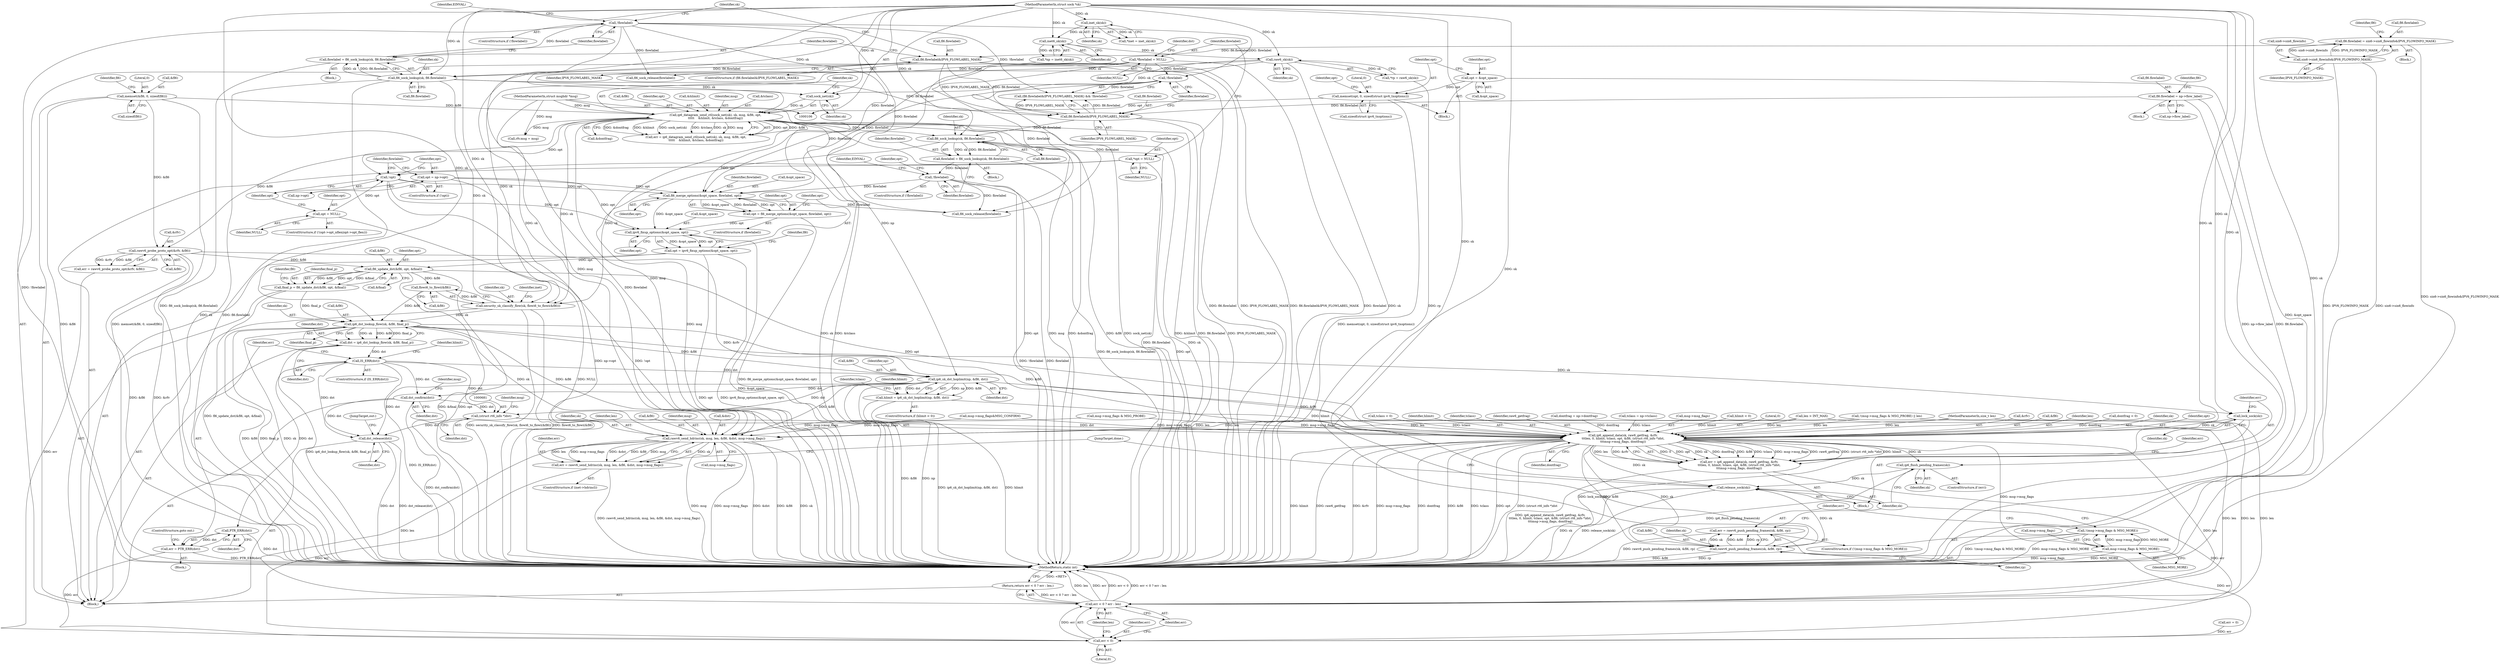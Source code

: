 digraph "0_linux_45f6fad84cc305103b28d73482b344d7f5b76f39_13@API" {
"1000541" [label="(Call,fl6_update_dst(&fl6, opt, &final))"];
"1000491" [label="(Call,rawv6_probe_proto_opt(&rfv, &fl6))"];
"1000393" [label="(Call,ip6_datagram_send_ctl(sock_net(sk), sk, msg, &fl6, opt,\n\t\t\t\t\t    &hlimit, &tclass, &dontfrag))"];
"1000394" [label="(Call,sock_net(sk))"];
"1000279" [label="(Call,fl6_sock_lookup(sk, fl6.flowlabel))"];
"1000128" [label="(Call,raw6_sk(sk))"];
"1000123" [label="(Call,inet6_sk(sk))"];
"1000118" [label="(Call,inet_sk(sk))"];
"1000107" [label="(MethodParameterIn,struct sock *sk)"];
"1000271" [label="(Call,fl6.flowlabel&IPV6_FLOWLABEL_MASK)"];
"1000261" [label="(Call,fl6.flowlabel = sin6->sin6_flowinfo&IPV6_FLOWINFO_MASK)"];
"1000265" [label="(Call,sin6->sin6_flowinfo&IPV6_FLOWINFO_MASK)"];
"1000108" [label="(MethodParameterIn,struct msghdr *msg)"];
"1000183" [label="(Call,memset(&fl6, 0, sizeof(fl6)))"];
"1000380" [label="(Call,memset(opt, 0, sizeof(struct ipv6_txoptions)))"];
"1000376" [label="(Call,opt = &opt_space)"];
"1000468" [label="(Call,opt = ipv6_fixup_options(&opt_space, opt))"];
"1000470" [label="(Call,ipv6_fixup_options(&opt_space, opt))"];
"1000463" [label="(Call,fl6_merge_options(&opt_space, flowlabel, opt))"];
"1000285" [label="(Call,!flowlabel)"];
"1000277" [label="(Call,flowlabel = fl6_sock_lookup(sk, fl6.flowlabel))"];
"1000423" [label="(Call,!flowlabel)"];
"1000135" [label="(Call,*flowlabel = NULL)"];
"1000434" [label="(Call,!flowlabel)"];
"1000426" [label="(Call,flowlabel = fl6_sock_lookup(sk, fl6.flowlabel))"];
"1000428" [label="(Call,fl6_sock_lookup(sk, fl6.flowlabel))"];
"1000418" [label="(Call,fl6.flowlabel&IPV6_FLOWLABEL_MASK)"];
"1000351" [label="(Call,fl6.flowlabel = np->flow_label)"];
"1000454" [label="(Call,opt = np->opt)"];
"1000452" [label="(Call,!opt)"];
"1000131" [label="(Call,*opt = NULL)"];
"1000448" [label="(Call,opt = NULL)"];
"1000461" [label="(Call,opt = fl6_merge_options(&opt_space, flowlabel, opt))"];
"1000539" [label="(Call,final_p = fl6_update_dst(&fl6, opt, &final))"];
"1000594" [label="(Call,ip6_dst_lookup_flow(sk, &fl6, final_p))"];
"1000592" [label="(Call,dst = ip6_dst_lookup_flow(sk, &fl6, final_p))"];
"1000600" [label="(Call,IS_ERR(dst))"];
"1000605" [label="(Call,PTR_ERR(dst))"];
"1000603" [label="(Call,err = PTR_ERR(dst))"];
"1000716" [label="(Call,err < 0)"];
"1000715" [label="(Call,err < 0 ? err : len)"];
"1000714" [label="(Return,return err < 0 ? err : len;)"];
"1000614" [label="(Call,ip6_sk_dst_hoplimit(np, &fl6, dst))"];
"1000612" [label="(Call,hlimit = ip6_sk_dst_hoplimit(np, &fl6, dst))"];
"1000668" [label="(Call,ip6_append_data(sk, raw6_getfrag, &rfv,\n\t\t\tlen, 0, hlimit, tclass, opt, &fl6, (struct rt6_info *)dst,\n\t\t\tmsg->msg_flags, dontfrag))"];
"1000666" [label="(Call,err = ip6_append_data(sk, raw6_getfrag, &rfv,\n\t\t\tlen, 0, hlimit, tclass, opt, &fl6, (struct rt6_info *)dst,\n\t\t\tmsg->msg_flags, dontfrag))"];
"1000689" [label="(Call,ip6_flush_pending_frames(sk))"];
"1000706" [label="(Call,release_sock(sk))"];
"1000694" [label="(Call,msg->msg_flags & MSG_MORE)"];
"1000693" [label="(Call,!(msg->msg_flags & MSG_MORE))"];
"1000701" [label="(Call,rawv6_push_pending_frames(sk, &fl6, rp))"];
"1000699" [label="(Call,err = rawv6_push_pending_frames(sk, &fl6, rp))"];
"1000651" [label="(Call,rawv6_send_hdrinc(sk, msg, len, &fl6, &dst, msg->msg_flags))"];
"1000649" [label="(Call,err = rawv6_send_hdrinc(sk, msg, len, &fl6, &dst, msg->msg_flags))"];
"1000680" [label="(Call,(struct rt6_info *)dst)"];
"1000709" [label="(Call,dst_release(dst))"];
"1000722" [label="(Call,dst_confirm(dst))"];
"1000664" [label="(Call,lock_sock(sk))"];
"1000580" [label="(Call,flowi6_to_flowi(&fl6))"];
"1000578" [label="(Call,security_sk_classify_flow(sk, flowi6_to_flowi(&fl6)))"];
"1000123" [label="(Call,inet6_sk(sk))"];
"1000615" [label="(Identifier,np)"];
"1000694" [label="(Call,msg->msg_flags & MSG_MORE)"];
"1000183" [label="(Call,memset(&fl6, 0, sizeof(fl6)))"];
"1000430" [label="(Call,fl6.flowlabel)"];
"1000433" [label="(ControlStructure,if (!flowlabel))"];
"1000168" [label="(Call,len > INT_MAX)"];
"1000689" [label="(Call,ip6_flush_pending_frames(sk))"];
"1000137" [label="(Identifier,NULL)"];
"1000692" [label="(ControlStructure,if (!(msg->msg_flags & MSG_MORE)))"];
"1000467" [label="(Identifier,opt)"];
"1000717" [label="(Identifier,err)"];
"1000599" [label="(ControlStructure,if (IS_ERR(dst)))"];
"1000653" [label="(Identifier,msg)"];
"1000580" [label="(Call,flowi6_to_flowi(&fl6))"];
"1000716" [label="(Call,err < 0)"];
"1000383" [label="(Call,sizeof(struct ipv6_txoptions))"];
"1000191" [label="(Identifier,fl6)"];
"1000669" [label="(Identifier,sk)"];
"1000667" [label="(Identifier,err)"];
"1000682" [label="(Identifier,dst)"];
"1000272" [label="(Call,fl6.flowlabel)"];
"1000140" [label="(Identifier,dst)"];
"1000677" [label="(Identifier,opt)"];
"1000594" [label="(Call,ip6_dst_lookup_flow(sk, &fl6, final_p))"];
"1000712" [label="(Call,fl6_sock_release(flowlabel))"];
"1000378" [label="(Call,&opt_space)"];
"1000187" [label="(Call,sizeof(fl6))"];
"1000110" [label="(Block,)"];
"1000666" [label="(Call,err = ip6_append_data(sk, raw6_getfrag, &rfv,\n\t\t\tlen, 0, hlimit, tclass, opt, &fl6, (struct rt6_info *)dst,\n\t\t\tmsg->msg_flags, dontfrag))"];
"1000417" [label="(Call,(fl6.flowlabel&IPV6_FLOWLABEL_MASK) && !flowlabel)"];
"1000351" [label="(Call,fl6.flowlabel = np->flow_label)"];
"1000330" [label="(Block,)"];
"1000400" [label="(Identifier,opt)"];
"1000620" [label="(Call,tclass < 0)"];
"1000668" [label="(Call,ip6_append_data(sk, raw6_getfrag, &rfv,\n\t\t\tlen, 0, hlimit, tclass, opt, &fl6, (struct rt6_info *)dst,\n\t\t\tmsg->msg_flags, dontfrag))"];
"1000461" [label="(Call,opt = fl6_merge_options(&opt_space, flowlabel, opt))"];
"1000448" [label="(Call,opt = NULL)"];
"1000460" [label="(Identifier,flowlabel)"];
"1000606" [label="(Identifier,dst)"];
"1000703" [label="(Call,&fl6)"];
"1000610" [label="(Identifier,hlimit)"];
"1000491" [label="(Call,rawv6_probe_proto_opt(&rfv, &fl6))"];
"1000657" [label="(Call,&dst)"];
"1000579" [label="(Identifier,sk)"];
"1000675" [label="(Identifier,hlimit)"];
"1000273" [label="(Identifier,fl6)"];
"1000710" [label="(Identifier,dst)"];
"1000621" [label="(Identifier,tclass)"];
"1000129" [label="(Identifier,sk)"];
"1000595" [label="(Identifier,sk)"];
"1000725" [label="(Call,!(msg->msg_flags & MSG_PROBE) || len)"];
"1000676" [label="(Identifier,tclass)"];
"1000281" [label="(Call,fl6.flowlabel)"];
"1000280" [label="(Identifier,sk)"];
"1000393" [label="(Call,ip6_datagram_send_ctl(sock_net(sk), sk, msg, &fl6, opt,\n\t\t\t\t\t    &hlimit, &tclass, &dontfrag))"];
"1000395" [label="(Identifier,sk)"];
"1000275" [label="(Identifier,IPV6_FLOWLABEL_MASK)"];
"1000131" [label="(Call,*opt = NULL)"];
"1000670" [label="(Identifier,raw6_getfrag)"];
"1000711" [label="(JumpTarget,out:)"];
"1000686" [label="(Identifier,dontfrag)"];
"1000391" [label="(Call,err = ip6_datagram_send_ctl(sock_net(sk), sk, msg, &fl6, opt,\n\t\t\t\t\t    &hlimit, &tclass, &dontfrag))"];
"1000651" [label="(Call,rawv6_send_hdrinc(sk, msg, len, &fl6, &dst, msg->msg_flags))"];
"1000276" [label="(Block,)"];
"1000649" [label="(Call,err = rawv6_send_hdrinc(sk, msg, len, &fl6, &dst, msg->msg_flags))"];
"1000706" [label="(Call,release_sock(sk))"];
"1000456" [label="(Call,np->opt)"];
"1000285" [label="(Call,!flowlabel)"];
"1000427" [label="(Identifier,flowlabel)"];
"1000581" [label="(Call,&fl6)"];
"1000632" [label="(Call,dontfrag = np->dontfrag)"];
"1000463" [label="(Call,fl6_merge_options(&opt_space, flowlabel, opt))"];
"1000462" [label="(Identifier,opt)"];
"1000468" [label="(Call,opt = ipv6_fixup_options(&opt_space, opt))"];
"1000426" [label="(Call,flowlabel = fl6_sock_lookup(sk, fl6.flowlabel))"];
"1000128" [label="(Call,raw6_sk(sk))"];
"1000425" [label="(Block,)"];
"1000126" [label="(Call,*rp = raw6_sk(sk))"];
"1000708" [label="(JumpTarget,done:)"];
"1000714" [label="(Return,return err < 0 ? err : len;)"];
"1000645" [label="(ControlStructure,if (inet->hdrincl))"];
"1000394" [label="(Call,sock_net(sk))"];
"1000271" [label="(Call,fl6.flowlabel&IPV6_FLOWLABEL_MASK)"];
"1000265" [label="(Call,sin6->sin6_flowinfo&IPV6_FLOWINFO_MASK)"];
"1000403" [label="(Call,&tclass)"];
"1000381" [label="(Identifier,opt)"];
"1000455" [label="(Identifier,opt)"];
"1000623" [label="(Call,tclass = np->tclass)"];
"1000382" [label="(Literal,0)"];
"1000398" [label="(Call,&fl6)"];
"1000186" [label="(Literal,0)"];
"1000613" [label="(Identifier,hlimit)"];
"1000119" [label="(Identifier,sk)"];
"1000396" [label="(Identifier,sk)"];
"1000466" [label="(Identifier,flowlabel)"];
"1000107" [label="(MethodParameterIn,struct sock *sk)"];
"1000108" [label="(MethodParameterIn,struct msghdr *msg)"];
"1000452" [label="(Call,!opt)"];
"1000450" [label="(Identifier,NULL)"];
"1000270" [label="(ControlStructure,if (fl6.flowlabel&IPV6_FLOWLABEL_MASK))"];
"1000541" [label="(Call,fl6_update_dst(&fl6, opt, &final))"];
"1000266" [label="(Call,sin6->sin6_flowinfo)"];
"1000261" [label="(Call,fl6.flowlabel = sin6->sin6_flowinfo&IPV6_FLOWINFO_MASK)"];
"1000664" [label="(Call,lock_sock(sk))"];
"1000352" [label="(Call,fl6.flowlabel)"];
"1000601" [label="(Identifier,dst)"];
"1000612" [label="(Call,hlimit = ip6_sk_dst_hoplimit(np, &fl6, dst))"];
"1000600" [label="(Call,IS_ERR(dst))"];
"1000723" [label="(Identifier,dst)"];
"1000269" [label="(Identifier,IPV6_FLOWINFO_MASK)"];
"1000707" [label="(Identifier,sk)"];
"1000451" [label="(ControlStructure,if (!opt))"];
"1000423" [label="(Call,!flowlabel)"];
"1000720" [label="(Identifier,len)"];
"1000652" [label="(Identifier,sk)"];
"1000118" [label="(Call,inet_sk(sk))"];
"1000377" [label="(Identifier,opt)"];
"1000453" [label="(Identifier,opt)"];
"1000722" [label="(Call,dst_confirm(dst))"];
"1000700" [label="(Identifier,err)"];
"1000262" [label="(Call,fl6.flowlabel)"];
"1000476" [label="(Identifier,fl6)"];
"1000596" [label="(Call,&fl6)"];
"1000702" [label="(Identifier,sk)"];
"1000136" [label="(Identifier,flowlabel)"];
"1000454" [label="(Call,opt = np->opt)"];
"1000614" [label="(Call,ip6_sk_dst_hoplimit(np, &fl6, dst))"];
"1000132" [label="(Identifier,opt)"];
"1000539" [label="(Call,final_p = fl6_update_dst(&fl6, opt, &final))"];
"1000376" [label="(Call,opt = &opt_space)"];
"1000680" [label="(Call,(struct rt6_info *)dst)"];
"1000434" [label="(Call,!flowlabel)"];
"1000683" [label="(Call,msg->msg_flags)"];
"1000698" [label="(Identifier,MSG_MORE)"];
"1000609" [label="(Call,hlimit < 0)"];
"1000544" [label="(Identifier,opt)"];
"1000659" [label="(Call,msg->msg_flags)"];
"1000135" [label="(Call,*flowlabel = NULL)"];
"1000412" [label="(Call,fl6_sock_release(flowlabel))"];
"1000593" [label="(Identifier,dst)"];
"1000418" [label="(Call,fl6.flowlabel&IPV6_FLOWLABEL_MASK)"];
"1000618" [label="(Identifier,dst)"];
"1000674" [label="(Literal,0)"];
"1000719" [label="(Identifier,err)"];
"1000734" [label="(Call,err = 0)"];
"1000109" [label="(MethodParameterIn,size_t len)"];
"1000727" [label="(Call,msg->msg_flags & MSG_PROBE)"];
"1000654" [label="(Identifier,len)"];
"1000422" [label="(Identifier,IPV6_FLOWLABEL_MASK)"];
"1000479" [label="(Call,rfv.msg = msg)"];
"1000133" [label="(Identifier,NULL)"];
"1000277" [label="(Call,flowlabel = fl6_sock_lookup(sk, fl6.flowlabel))"];
"1000671" [label="(Call,&rfv)"];
"1000705" [label="(Identifier,rp)"];
"1000449" [label="(Identifier,opt)"];
"1000598" [label="(Identifier,final_p)"];
"1000738" [label="(MethodReturn,static int)"];
"1000429" [label="(Identifier,sk)"];
"1000650" [label="(Identifier,err)"];
"1000471" [label="(Call,&opt_space)"];
"1000603" [label="(Call,err = PTR_ERR(dst))"];
"1000695" [label="(Call,msg->msg_flags)"];
"1000688" [label="(Identifier,err)"];
"1000655" [label="(Call,&fl6)"];
"1000116" [label="(Call,*inet = inet_sk(sk))"];
"1000663" [label="(Block,)"];
"1000585" [label="(Identifier,inet)"];
"1000380" [label="(Call,memset(opt, 0, sizeof(struct ipv6_txoptions)))"];
"1000684" [label="(Identifier,msg)"];
"1000361" [label="(Identifier,fl6)"];
"1000592" [label="(Call,dst = ip6_dst_lookup_flow(sk, &fl6, final_p))"];
"1000439" [label="(ControlStructure,if (!(opt->opt_nflen|opt->opt_flen)))"];
"1000401" [label="(Call,&hlimit)"];
"1000289" [label="(Identifier,EINVAL)"];
"1000284" [label="(ControlStructure,if (!flowlabel))"];
"1000604" [label="(Identifier,err)"];
"1000690" [label="(Identifier,sk)"];
"1000551" [label="(Identifier,fl6)"];
"1000718" [label="(Literal,0)"];
"1000602" [label="(Block,)"];
"1000492" [label="(Call,&rfv)"];
"1000678" [label="(Call,&fl6)"];
"1000673" [label="(Identifier,len)"];
"1000608" [label="(ControlStructure,if (hlimit < 0))"];
"1000375" [label="(Block,)"];
"1000470" [label="(Call,ipv6_fixup_options(&opt_space, opt))"];
"1000715" [label="(Call,err < 0 ? err : len)"];
"1000443" [label="(Identifier,opt)"];
"1000464" [label="(Call,&opt_space)"];
"1000638" [label="(Call,msg->msg_flags&MSG_CONFIRM)"];
"1000121" [label="(Call,*np = inet6_sk(sk))"];
"1000279" [label="(Call,fl6_sock_lookup(sk, fl6.flowlabel))"];
"1000540" [label="(Identifier,final_p)"];
"1000616" [label="(Call,&fl6)"];
"1000405" [label="(Call,&dontfrag)"];
"1000397" [label="(Identifier,msg)"];
"1000578" [label="(Call,security_sk_classify_flow(sk, flowi6_to_flowi(&fl6)))"];
"1000665" [label="(Identifier,sk)"];
"1000438" [label="(Identifier,EINVAL)"];
"1000729" [label="(Identifier,msg)"];
"1000278" [label="(Identifier,flowlabel)"];
"1000294" [label="(Identifier,sk)"];
"1000355" [label="(Call,np->flow_label)"];
"1000545" [label="(Call,&final)"];
"1000435" [label="(Identifier,flowlabel)"];
"1000701" [label="(Call,rawv6_push_pending_frames(sk, &fl6, rp))"];
"1000428" [label="(Call,fl6_sock_lookup(sk, fl6.flowlabel))"];
"1000473" [label="(Identifier,opt)"];
"1000419" [label="(Call,fl6.flowlabel)"];
"1000605" [label="(Call,PTR_ERR(dst))"];
"1000459" [label="(ControlStructure,if (flowlabel))"];
"1000709" [label="(Call,dst_release(dst))"];
"1000542" [label="(Call,&fl6)"];
"1000607" [label="(ControlStructure,goto out;)"];
"1000286" [label="(Identifier,flowlabel)"];
"1000687" [label="(ControlStructure,if (err))"];
"1000387" [label="(Identifier,opt)"];
"1000469" [label="(Identifier,opt)"];
"1000693" [label="(Call,!(msg->msg_flags & MSG_MORE))"];
"1000260" [label="(Block,)"];
"1000424" [label="(Identifier,flowlabel)"];
"1000699" [label="(Call,err = rawv6_push_pending_frames(sk, &fl6, rp))"];
"1000489" [label="(Call,err = rawv6_probe_proto_opt(&rfv, &fl6))"];
"1000629" [label="(Call,dontfrag < 0)"];
"1000494" [label="(Call,&fl6)"];
"1000124" [label="(Identifier,sk)"];
"1000184" [label="(Call,&fl6)"];
"1000541" -> "1000539"  [label="AST: "];
"1000541" -> "1000545"  [label="CFG: "];
"1000542" -> "1000541"  [label="AST: "];
"1000544" -> "1000541"  [label="AST: "];
"1000545" -> "1000541"  [label="AST: "];
"1000539" -> "1000541"  [label="CFG: "];
"1000541" -> "1000738"  [label="DDG: &final"];
"1000541" -> "1000738"  [label="DDG: opt"];
"1000541" -> "1000539"  [label="DDG: &fl6"];
"1000541" -> "1000539"  [label="DDG: opt"];
"1000541" -> "1000539"  [label="DDG: &final"];
"1000491" -> "1000541"  [label="DDG: &fl6"];
"1000468" -> "1000541"  [label="DDG: opt"];
"1000541" -> "1000580"  [label="DDG: &fl6"];
"1000541" -> "1000668"  [label="DDG: opt"];
"1000491" -> "1000489"  [label="AST: "];
"1000491" -> "1000494"  [label="CFG: "];
"1000492" -> "1000491"  [label="AST: "];
"1000494" -> "1000491"  [label="AST: "];
"1000489" -> "1000491"  [label="CFG: "];
"1000491" -> "1000738"  [label="DDG: &fl6"];
"1000491" -> "1000738"  [label="DDG: &rfv"];
"1000491" -> "1000489"  [label="DDG: &rfv"];
"1000491" -> "1000489"  [label="DDG: &fl6"];
"1000393" -> "1000491"  [label="DDG: &fl6"];
"1000183" -> "1000491"  [label="DDG: &fl6"];
"1000491" -> "1000668"  [label="DDG: &rfv"];
"1000393" -> "1000391"  [label="AST: "];
"1000393" -> "1000405"  [label="CFG: "];
"1000394" -> "1000393"  [label="AST: "];
"1000396" -> "1000393"  [label="AST: "];
"1000397" -> "1000393"  [label="AST: "];
"1000398" -> "1000393"  [label="AST: "];
"1000400" -> "1000393"  [label="AST: "];
"1000401" -> "1000393"  [label="AST: "];
"1000403" -> "1000393"  [label="AST: "];
"1000405" -> "1000393"  [label="AST: "];
"1000391" -> "1000393"  [label="CFG: "];
"1000393" -> "1000738"  [label="DDG: sk"];
"1000393" -> "1000738"  [label="DDG: msg"];
"1000393" -> "1000738"  [label="DDG: sock_net(sk)"];
"1000393" -> "1000738"  [label="DDG: &dontfrag"];
"1000393" -> "1000738"  [label="DDG: &fl6"];
"1000393" -> "1000738"  [label="DDG: &hlimit"];
"1000393" -> "1000738"  [label="DDG: &tclass"];
"1000393" -> "1000738"  [label="DDG: opt"];
"1000393" -> "1000391"  [label="DDG: opt"];
"1000393" -> "1000391"  [label="DDG: &fl6"];
"1000393" -> "1000391"  [label="DDG: &dontfrag"];
"1000393" -> "1000391"  [label="DDG: &hlimit"];
"1000393" -> "1000391"  [label="DDG: sock_net(sk)"];
"1000393" -> "1000391"  [label="DDG: &tclass"];
"1000393" -> "1000391"  [label="DDG: sk"];
"1000393" -> "1000391"  [label="DDG: msg"];
"1000394" -> "1000393"  [label="DDG: sk"];
"1000107" -> "1000393"  [label="DDG: sk"];
"1000108" -> "1000393"  [label="DDG: msg"];
"1000183" -> "1000393"  [label="DDG: &fl6"];
"1000380" -> "1000393"  [label="DDG: opt"];
"1000393" -> "1000428"  [label="DDG: sk"];
"1000393" -> "1000452"  [label="DDG: opt"];
"1000393" -> "1000479"  [label="DDG: msg"];
"1000393" -> "1000578"  [label="DDG: sk"];
"1000393" -> "1000651"  [label="DDG: msg"];
"1000394" -> "1000395"  [label="CFG: "];
"1000395" -> "1000394"  [label="AST: "];
"1000396" -> "1000394"  [label="CFG: "];
"1000279" -> "1000394"  [label="DDG: sk"];
"1000128" -> "1000394"  [label="DDG: sk"];
"1000107" -> "1000394"  [label="DDG: sk"];
"1000279" -> "1000277"  [label="AST: "];
"1000279" -> "1000281"  [label="CFG: "];
"1000280" -> "1000279"  [label="AST: "];
"1000281" -> "1000279"  [label="AST: "];
"1000277" -> "1000279"  [label="CFG: "];
"1000279" -> "1000738"  [label="DDG: sk"];
"1000279" -> "1000738"  [label="DDG: fl6.flowlabel"];
"1000279" -> "1000277"  [label="DDG: sk"];
"1000279" -> "1000277"  [label="DDG: fl6.flowlabel"];
"1000128" -> "1000279"  [label="DDG: sk"];
"1000107" -> "1000279"  [label="DDG: sk"];
"1000271" -> "1000279"  [label="DDG: fl6.flowlabel"];
"1000279" -> "1000418"  [label="DDG: fl6.flowlabel"];
"1000279" -> "1000578"  [label="DDG: sk"];
"1000128" -> "1000126"  [label="AST: "];
"1000128" -> "1000129"  [label="CFG: "];
"1000129" -> "1000128"  [label="AST: "];
"1000126" -> "1000128"  [label="CFG: "];
"1000128" -> "1000738"  [label="DDG: sk"];
"1000128" -> "1000126"  [label="DDG: sk"];
"1000123" -> "1000128"  [label="DDG: sk"];
"1000107" -> "1000128"  [label="DDG: sk"];
"1000128" -> "1000578"  [label="DDG: sk"];
"1000123" -> "1000121"  [label="AST: "];
"1000123" -> "1000124"  [label="CFG: "];
"1000124" -> "1000123"  [label="AST: "];
"1000121" -> "1000123"  [label="CFG: "];
"1000123" -> "1000121"  [label="DDG: sk"];
"1000118" -> "1000123"  [label="DDG: sk"];
"1000107" -> "1000123"  [label="DDG: sk"];
"1000118" -> "1000116"  [label="AST: "];
"1000118" -> "1000119"  [label="CFG: "];
"1000119" -> "1000118"  [label="AST: "];
"1000116" -> "1000118"  [label="CFG: "];
"1000118" -> "1000116"  [label="DDG: sk"];
"1000107" -> "1000118"  [label="DDG: sk"];
"1000107" -> "1000106"  [label="AST: "];
"1000107" -> "1000738"  [label="DDG: sk"];
"1000107" -> "1000428"  [label="DDG: sk"];
"1000107" -> "1000578"  [label="DDG: sk"];
"1000107" -> "1000594"  [label="DDG: sk"];
"1000107" -> "1000651"  [label="DDG: sk"];
"1000107" -> "1000664"  [label="DDG: sk"];
"1000107" -> "1000668"  [label="DDG: sk"];
"1000107" -> "1000689"  [label="DDG: sk"];
"1000107" -> "1000701"  [label="DDG: sk"];
"1000107" -> "1000706"  [label="DDG: sk"];
"1000271" -> "1000270"  [label="AST: "];
"1000271" -> "1000275"  [label="CFG: "];
"1000272" -> "1000271"  [label="AST: "];
"1000275" -> "1000271"  [label="AST: "];
"1000278" -> "1000271"  [label="CFG: "];
"1000294" -> "1000271"  [label="CFG: "];
"1000271" -> "1000738"  [label="DDG: IPV6_FLOWLABEL_MASK"];
"1000271" -> "1000738"  [label="DDG: fl6.flowlabel"];
"1000271" -> "1000738"  [label="DDG: fl6.flowlabel&IPV6_FLOWLABEL_MASK"];
"1000261" -> "1000271"  [label="DDG: fl6.flowlabel"];
"1000271" -> "1000418"  [label="DDG: fl6.flowlabel"];
"1000271" -> "1000418"  [label="DDG: IPV6_FLOWLABEL_MASK"];
"1000261" -> "1000260"  [label="AST: "];
"1000261" -> "1000265"  [label="CFG: "];
"1000262" -> "1000261"  [label="AST: "];
"1000265" -> "1000261"  [label="AST: "];
"1000273" -> "1000261"  [label="CFG: "];
"1000261" -> "1000738"  [label="DDG: sin6->sin6_flowinfo&IPV6_FLOWINFO_MASK"];
"1000265" -> "1000261"  [label="DDG: sin6->sin6_flowinfo"];
"1000265" -> "1000261"  [label="DDG: IPV6_FLOWINFO_MASK"];
"1000265" -> "1000269"  [label="CFG: "];
"1000266" -> "1000265"  [label="AST: "];
"1000269" -> "1000265"  [label="AST: "];
"1000265" -> "1000738"  [label="DDG: IPV6_FLOWINFO_MASK"];
"1000265" -> "1000738"  [label="DDG: sin6->sin6_flowinfo"];
"1000108" -> "1000106"  [label="AST: "];
"1000108" -> "1000738"  [label="DDG: msg"];
"1000108" -> "1000479"  [label="DDG: msg"];
"1000108" -> "1000651"  [label="DDG: msg"];
"1000183" -> "1000110"  [label="AST: "];
"1000183" -> "1000187"  [label="CFG: "];
"1000184" -> "1000183"  [label="AST: "];
"1000186" -> "1000183"  [label="AST: "];
"1000187" -> "1000183"  [label="AST: "];
"1000191" -> "1000183"  [label="CFG: "];
"1000183" -> "1000738"  [label="DDG: &fl6"];
"1000183" -> "1000738"  [label="DDG: memset(&fl6, 0, sizeof(fl6))"];
"1000380" -> "1000375"  [label="AST: "];
"1000380" -> "1000383"  [label="CFG: "];
"1000381" -> "1000380"  [label="AST: "];
"1000382" -> "1000380"  [label="AST: "];
"1000383" -> "1000380"  [label="AST: "];
"1000387" -> "1000380"  [label="CFG: "];
"1000380" -> "1000738"  [label="DDG: memset(opt, 0, sizeof(struct ipv6_txoptions))"];
"1000376" -> "1000380"  [label="DDG: opt"];
"1000376" -> "1000375"  [label="AST: "];
"1000376" -> "1000378"  [label="CFG: "];
"1000377" -> "1000376"  [label="AST: "];
"1000378" -> "1000376"  [label="AST: "];
"1000381" -> "1000376"  [label="CFG: "];
"1000376" -> "1000738"  [label="DDG: &opt_space"];
"1000468" -> "1000110"  [label="AST: "];
"1000468" -> "1000470"  [label="CFG: "];
"1000469" -> "1000468"  [label="AST: "];
"1000470" -> "1000468"  [label="AST: "];
"1000476" -> "1000468"  [label="CFG: "];
"1000468" -> "1000738"  [label="DDG: opt"];
"1000468" -> "1000738"  [label="DDG: ipv6_fixup_options(&opt_space, opt)"];
"1000470" -> "1000468"  [label="DDG: &opt_space"];
"1000470" -> "1000468"  [label="DDG: opt"];
"1000470" -> "1000473"  [label="CFG: "];
"1000471" -> "1000470"  [label="AST: "];
"1000473" -> "1000470"  [label="AST: "];
"1000470" -> "1000738"  [label="DDG: &opt_space"];
"1000463" -> "1000470"  [label="DDG: &opt_space"];
"1000454" -> "1000470"  [label="DDG: opt"];
"1000452" -> "1000470"  [label="DDG: opt"];
"1000461" -> "1000470"  [label="DDG: opt"];
"1000463" -> "1000461"  [label="AST: "];
"1000463" -> "1000467"  [label="CFG: "];
"1000464" -> "1000463"  [label="AST: "];
"1000466" -> "1000463"  [label="AST: "];
"1000467" -> "1000463"  [label="AST: "];
"1000461" -> "1000463"  [label="CFG: "];
"1000463" -> "1000461"  [label="DDG: &opt_space"];
"1000463" -> "1000461"  [label="DDG: flowlabel"];
"1000463" -> "1000461"  [label="DDG: opt"];
"1000285" -> "1000463"  [label="DDG: flowlabel"];
"1000423" -> "1000463"  [label="DDG: flowlabel"];
"1000434" -> "1000463"  [label="DDG: flowlabel"];
"1000135" -> "1000463"  [label="DDG: flowlabel"];
"1000454" -> "1000463"  [label="DDG: opt"];
"1000452" -> "1000463"  [label="DDG: opt"];
"1000463" -> "1000712"  [label="DDG: flowlabel"];
"1000285" -> "1000284"  [label="AST: "];
"1000285" -> "1000286"  [label="CFG: "];
"1000286" -> "1000285"  [label="AST: "];
"1000289" -> "1000285"  [label="CFG: "];
"1000294" -> "1000285"  [label="CFG: "];
"1000285" -> "1000738"  [label="DDG: flowlabel"];
"1000285" -> "1000738"  [label="DDG: !flowlabel"];
"1000277" -> "1000285"  [label="DDG: flowlabel"];
"1000285" -> "1000412"  [label="DDG: flowlabel"];
"1000285" -> "1000417"  [label="DDG: !flowlabel"];
"1000285" -> "1000423"  [label="DDG: flowlabel"];
"1000285" -> "1000712"  [label="DDG: flowlabel"];
"1000277" -> "1000276"  [label="AST: "];
"1000278" -> "1000277"  [label="AST: "];
"1000286" -> "1000277"  [label="CFG: "];
"1000277" -> "1000738"  [label="DDG: fl6_sock_lookup(sk, fl6.flowlabel)"];
"1000423" -> "1000417"  [label="AST: "];
"1000423" -> "1000424"  [label="CFG: "];
"1000424" -> "1000423"  [label="AST: "];
"1000417" -> "1000423"  [label="CFG: "];
"1000423" -> "1000417"  [label="DDG: flowlabel"];
"1000135" -> "1000423"  [label="DDG: flowlabel"];
"1000423" -> "1000712"  [label="DDG: flowlabel"];
"1000135" -> "1000110"  [label="AST: "];
"1000135" -> "1000137"  [label="CFG: "];
"1000136" -> "1000135"  [label="AST: "];
"1000137" -> "1000135"  [label="AST: "];
"1000140" -> "1000135"  [label="CFG: "];
"1000135" -> "1000738"  [label="DDG: flowlabel"];
"1000135" -> "1000412"  [label="DDG: flowlabel"];
"1000135" -> "1000712"  [label="DDG: flowlabel"];
"1000434" -> "1000433"  [label="AST: "];
"1000434" -> "1000435"  [label="CFG: "];
"1000435" -> "1000434"  [label="AST: "];
"1000438" -> "1000434"  [label="CFG: "];
"1000443" -> "1000434"  [label="CFG: "];
"1000434" -> "1000738"  [label="DDG: !flowlabel"];
"1000434" -> "1000738"  [label="DDG: flowlabel"];
"1000426" -> "1000434"  [label="DDG: flowlabel"];
"1000434" -> "1000712"  [label="DDG: flowlabel"];
"1000426" -> "1000425"  [label="AST: "];
"1000426" -> "1000428"  [label="CFG: "];
"1000427" -> "1000426"  [label="AST: "];
"1000428" -> "1000426"  [label="AST: "];
"1000435" -> "1000426"  [label="CFG: "];
"1000426" -> "1000738"  [label="DDG: fl6_sock_lookup(sk, fl6.flowlabel)"];
"1000428" -> "1000426"  [label="DDG: sk"];
"1000428" -> "1000426"  [label="DDG: fl6.flowlabel"];
"1000428" -> "1000430"  [label="CFG: "];
"1000429" -> "1000428"  [label="AST: "];
"1000430" -> "1000428"  [label="AST: "];
"1000428" -> "1000738"  [label="DDG: fl6.flowlabel"];
"1000428" -> "1000738"  [label="DDG: sk"];
"1000418" -> "1000428"  [label="DDG: fl6.flowlabel"];
"1000428" -> "1000578"  [label="DDG: sk"];
"1000418" -> "1000417"  [label="AST: "];
"1000418" -> "1000422"  [label="CFG: "];
"1000419" -> "1000418"  [label="AST: "];
"1000422" -> "1000418"  [label="AST: "];
"1000424" -> "1000418"  [label="CFG: "];
"1000417" -> "1000418"  [label="CFG: "];
"1000418" -> "1000738"  [label="DDG: IPV6_FLOWLABEL_MASK"];
"1000418" -> "1000738"  [label="DDG: fl6.flowlabel"];
"1000418" -> "1000417"  [label="DDG: fl6.flowlabel"];
"1000418" -> "1000417"  [label="DDG: IPV6_FLOWLABEL_MASK"];
"1000351" -> "1000418"  [label="DDG: fl6.flowlabel"];
"1000351" -> "1000330"  [label="AST: "];
"1000351" -> "1000355"  [label="CFG: "];
"1000352" -> "1000351"  [label="AST: "];
"1000355" -> "1000351"  [label="AST: "];
"1000361" -> "1000351"  [label="CFG: "];
"1000351" -> "1000738"  [label="DDG: fl6.flowlabel"];
"1000351" -> "1000738"  [label="DDG: np->flow_label"];
"1000454" -> "1000451"  [label="AST: "];
"1000454" -> "1000456"  [label="CFG: "];
"1000455" -> "1000454"  [label="AST: "];
"1000456" -> "1000454"  [label="AST: "];
"1000460" -> "1000454"  [label="CFG: "];
"1000454" -> "1000738"  [label="DDG: np->opt"];
"1000452" -> "1000451"  [label="AST: "];
"1000452" -> "1000453"  [label="CFG: "];
"1000453" -> "1000452"  [label="AST: "];
"1000455" -> "1000452"  [label="CFG: "];
"1000460" -> "1000452"  [label="CFG: "];
"1000452" -> "1000738"  [label="DDG: !opt"];
"1000131" -> "1000452"  [label="DDG: opt"];
"1000448" -> "1000452"  [label="DDG: opt"];
"1000131" -> "1000110"  [label="AST: "];
"1000131" -> "1000133"  [label="CFG: "];
"1000132" -> "1000131"  [label="AST: "];
"1000133" -> "1000131"  [label="AST: "];
"1000136" -> "1000131"  [label="CFG: "];
"1000131" -> "1000738"  [label="DDG: opt"];
"1000448" -> "1000439"  [label="AST: "];
"1000448" -> "1000450"  [label="CFG: "];
"1000449" -> "1000448"  [label="AST: "];
"1000450" -> "1000448"  [label="AST: "];
"1000453" -> "1000448"  [label="CFG: "];
"1000448" -> "1000738"  [label="DDG: NULL"];
"1000461" -> "1000459"  [label="AST: "];
"1000462" -> "1000461"  [label="AST: "];
"1000469" -> "1000461"  [label="CFG: "];
"1000461" -> "1000738"  [label="DDG: fl6_merge_options(&opt_space, flowlabel, opt)"];
"1000539" -> "1000110"  [label="AST: "];
"1000540" -> "1000539"  [label="AST: "];
"1000551" -> "1000539"  [label="CFG: "];
"1000539" -> "1000738"  [label="DDG: fl6_update_dst(&fl6, opt, &final)"];
"1000539" -> "1000594"  [label="DDG: final_p"];
"1000594" -> "1000592"  [label="AST: "];
"1000594" -> "1000598"  [label="CFG: "];
"1000595" -> "1000594"  [label="AST: "];
"1000596" -> "1000594"  [label="AST: "];
"1000598" -> "1000594"  [label="AST: "];
"1000592" -> "1000594"  [label="CFG: "];
"1000594" -> "1000738"  [label="DDG: final_p"];
"1000594" -> "1000738"  [label="DDG: sk"];
"1000594" -> "1000738"  [label="DDG: &fl6"];
"1000594" -> "1000592"  [label="DDG: sk"];
"1000594" -> "1000592"  [label="DDG: &fl6"];
"1000594" -> "1000592"  [label="DDG: final_p"];
"1000578" -> "1000594"  [label="DDG: sk"];
"1000580" -> "1000594"  [label="DDG: &fl6"];
"1000594" -> "1000614"  [label="DDG: &fl6"];
"1000594" -> "1000651"  [label="DDG: sk"];
"1000594" -> "1000651"  [label="DDG: &fl6"];
"1000594" -> "1000664"  [label="DDG: sk"];
"1000594" -> "1000668"  [label="DDG: &fl6"];
"1000592" -> "1000110"  [label="AST: "];
"1000593" -> "1000592"  [label="AST: "];
"1000601" -> "1000592"  [label="CFG: "];
"1000592" -> "1000738"  [label="DDG: ip6_dst_lookup_flow(sk, &fl6, final_p)"];
"1000592" -> "1000600"  [label="DDG: dst"];
"1000600" -> "1000599"  [label="AST: "];
"1000600" -> "1000601"  [label="CFG: "];
"1000601" -> "1000600"  [label="AST: "];
"1000604" -> "1000600"  [label="CFG: "];
"1000610" -> "1000600"  [label="CFG: "];
"1000600" -> "1000738"  [label="DDG: IS_ERR(dst)"];
"1000600" -> "1000605"  [label="DDG: dst"];
"1000600" -> "1000614"  [label="DDG: dst"];
"1000600" -> "1000680"  [label="DDG: dst"];
"1000600" -> "1000709"  [label="DDG: dst"];
"1000600" -> "1000722"  [label="DDG: dst"];
"1000605" -> "1000603"  [label="AST: "];
"1000605" -> "1000606"  [label="CFG: "];
"1000606" -> "1000605"  [label="AST: "];
"1000603" -> "1000605"  [label="CFG: "];
"1000605" -> "1000738"  [label="DDG: dst"];
"1000605" -> "1000603"  [label="DDG: dst"];
"1000603" -> "1000602"  [label="AST: "];
"1000604" -> "1000603"  [label="AST: "];
"1000607" -> "1000603"  [label="CFG: "];
"1000603" -> "1000738"  [label="DDG: PTR_ERR(dst)"];
"1000603" -> "1000716"  [label="DDG: err"];
"1000716" -> "1000715"  [label="AST: "];
"1000716" -> "1000718"  [label="CFG: "];
"1000717" -> "1000716"  [label="AST: "];
"1000718" -> "1000716"  [label="AST: "];
"1000719" -> "1000716"  [label="CFG: "];
"1000720" -> "1000716"  [label="CFG: "];
"1000716" -> "1000715"  [label="DDG: err"];
"1000734" -> "1000716"  [label="DDG: err"];
"1000489" -> "1000716"  [label="DDG: err"];
"1000666" -> "1000716"  [label="DDG: err"];
"1000699" -> "1000716"  [label="DDG: err"];
"1000649" -> "1000716"  [label="DDG: err"];
"1000715" -> "1000714"  [label="AST: "];
"1000715" -> "1000719"  [label="CFG: "];
"1000715" -> "1000720"  [label="CFG: "];
"1000719" -> "1000715"  [label="AST: "];
"1000720" -> "1000715"  [label="AST: "];
"1000714" -> "1000715"  [label="CFG: "];
"1000715" -> "1000738"  [label="DDG: err < 0"];
"1000715" -> "1000738"  [label="DDG: err < 0 ? err : len"];
"1000715" -> "1000738"  [label="DDG: len"];
"1000715" -> "1000738"  [label="DDG: err"];
"1000715" -> "1000714"  [label="DDG: err < 0 ? err : len"];
"1000168" -> "1000715"  [label="DDG: len"];
"1000651" -> "1000715"  [label="DDG: len"];
"1000725" -> "1000715"  [label="DDG: len"];
"1000668" -> "1000715"  [label="DDG: len"];
"1000109" -> "1000715"  [label="DDG: len"];
"1000714" -> "1000110"  [label="AST: "];
"1000738" -> "1000714"  [label="CFG: "];
"1000714" -> "1000738"  [label="DDG: <RET>"];
"1000614" -> "1000612"  [label="AST: "];
"1000614" -> "1000618"  [label="CFG: "];
"1000615" -> "1000614"  [label="AST: "];
"1000616" -> "1000614"  [label="AST: "];
"1000618" -> "1000614"  [label="AST: "];
"1000612" -> "1000614"  [label="CFG: "];
"1000614" -> "1000738"  [label="DDG: &fl6"];
"1000614" -> "1000738"  [label="DDG: np"];
"1000614" -> "1000612"  [label="DDG: np"];
"1000614" -> "1000612"  [label="DDG: &fl6"];
"1000614" -> "1000612"  [label="DDG: dst"];
"1000121" -> "1000614"  [label="DDG: np"];
"1000614" -> "1000651"  [label="DDG: &fl6"];
"1000614" -> "1000668"  [label="DDG: &fl6"];
"1000614" -> "1000680"  [label="DDG: dst"];
"1000614" -> "1000709"  [label="DDG: dst"];
"1000614" -> "1000722"  [label="DDG: dst"];
"1000612" -> "1000608"  [label="AST: "];
"1000613" -> "1000612"  [label="AST: "];
"1000621" -> "1000612"  [label="CFG: "];
"1000612" -> "1000738"  [label="DDG: ip6_sk_dst_hoplimit(np, &fl6, dst)"];
"1000612" -> "1000738"  [label="DDG: hlimit"];
"1000612" -> "1000668"  [label="DDG: hlimit"];
"1000668" -> "1000666"  [label="AST: "];
"1000668" -> "1000686"  [label="CFG: "];
"1000669" -> "1000668"  [label="AST: "];
"1000670" -> "1000668"  [label="AST: "];
"1000671" -> "1000668"  [label="AST: "];
"1000673" -> "1000668"  [label="AST: "];
"1000674" -> "1000668"  [label="AST: "];
"1000675" -> "1000668"  [label="AST: "];
"1000676" -> "1000668"  [label="AST: "];
"1000677" -> "1000668"  [label="AST: "];
"1000678" -> "1000668"  [label="AST: "];
"1000680" -> "1000668"  [label="AST: "];
"1000683" -> "1000668"  [label="AST: "];
"1000686" -> "1000668"  [label="AST: "];
"1000666" -> "1000668"  [label="CFG: "];
"1000668" -> "1000738"  [label="DDG: &fl6"];
"1000668" -> "1000738"  [label="DDG: tclass"];
"1000668" -> "1000738"  [label="DDG: opt"];
"1000668" -> "1000738"  [label="DDG: (struct rt6_info *)dst"];
"1000668" -> "1000738"  [label="DDG: msg->msg_flags"];
"1000668" -> "1000738"  [label="DDG: hlimit"];
"1000668" -> "1000738"  [label="DDG: raw6_getfrag"];
"1000668" -> "1000738"  [label="DDG: &rfv"];
"1000668" -> "1000738"  [label="DDG: dontfrag"];
"1000668" -> "1000666"  [label="DDG: 0"];
"1000668" -> "1000666"  [label="DDG: opt"];
"1000668" -> "1000666"  [label="DDG: sk"];
"1000668" -> "1000666"  [label="DDG: dontfrag"];
"1000668" -> "1000666"  [label="DDG: &fl6"];
"1000668" -> "1000666"  [label="DDG: tclass"];
"1000668" -> "1000666"  [label="DDG: msg->msg_flags"];
"1000668" -> "1000666"  [label="DDG: raw6_getfrag"];
"1000668" -> "1000666"  [label="DDG: (struct rt6_info *)dst"];
"1000668" -> "1000666"  [label="DDG: hlimit"];
"1000668" -> "1000666"  [label="DDG: len"];
"1000668" -> "1000666"  [label="DDG: &rfv"];
"1000664" -> "1000668"  [label="DDG: sk"];
"1000168" -> "1000668"  [label="DDG: len"];
"1000725" -> "1000668"  [label="DDG: len"];
"1000109" -> "1000668"  [label="DDG: len"];
"1000609" -> "1000668"  [label="DDG: hlimit"];
"1000620" -> "1000668"  [label="DDG: tclass"];
"1000623" -> "1000668"  [label="DDG: tclass"];
"1000680" -> "1000668"  [label="DDG: dst"];
"1000638" -> "1000668"  [label="DDG: msg->msg_flags"];
"1000727" -> "1000668"  [label="DDG: msg->msg_flags"];
"1000629" -> "1000668"  [label="DDG: dontfrag"];
"1000632" -> "1000668"  [label="DDG: dontfrag"];
"1000668" -> "1000689"  [label="DDG: sk"];
"1000668" -> "1000694"  [label="DDG: msg->msg_flags"];
"1000668" -> "1000701"  [label="DDG: sk"];
"1000668" -> "1000701"  [label="DDG: &fl6"];
"1000668" -> "1000706"  [label="DDG: sk"];
"1000666" -> "1000663"  [label="AST: "];
"1000667" -> "1000666"  [label="AST: "];
"1000688" -> "1000666"  [label="CFG: "];
"1000666" -> "1000738"  [label="DDG: ip6_append_data(sk, raw6_getfrag, &rfv,\n\t\t\tlen, 0, hlimit, tclass, opt, &fl6, (struct rt6_info *)dst,\n\t\t\tmsg->msg_flags, dontfrag)"];
"1000689" -> "1000687"  [label="AST: "];
"1000689" -> "1000690"  [label="CFG: "];
"1000690" -> "1000689"  [label="AST: "];
"1000707" -> "1000689"  [label="CFG: "];
"1000689" -> "1000738"  [label="DDG: ip6_flush_pending_frames(sk)"];
"1000689" -> "1000706"  [label="DDG: sk"];
"1000706" -> "1000663"  [label="AST: "];
"1000706" -> "1000707"  [label="CFG: "];
"1000707" -> "1000706"  [label="AST: "];
"1000708" -> "1000706"  [label="CFG: "];
"1000706" -> "1000738"  [label="DDG: release_sock(sk)"];
"1000706" -> "1000738"  [label="DDG: sk"];
"1000701" -> "1000706"  [label="DDG: sk"];
"1000694" -> "1000693"  [label="AST: "];
"1000694" -> "1000698"  [label="CFG: "];
"1000695" -> "1000694"  [label="AST: "];
"1000698" -> "1000694"  [label="AST: "];
"1000693" -> "1000694"  [label="CFG: "];
"1000694" -> "1000738"  [label="DDG: msg->msg_flags"];
"1000694" -> "1000738"  [label="DDG: MSG_MORE"];
"1000694" -> "1000693"  [label="DDG: msg->msg_flags"];
"1000694" -> "1000693"  [label="DDG: MSG_MORE"];
"1000693" -> "1000692"  [label="AST: "];
"1000700" -> "1000693"  [label="CFG: "];
"1000707" -> "1000693"  [label="CFG: "];
"1000693" -> "1000738"  [label="DDG: !(msg->msg_flags & MSG_MORE)"];
"1000693" -> "1000738"  [label="DDG: msg->msg_flags & MSG_MORE"];
"1000701" -> "1000699"  [label="AST: "];
"1000701" -> "1000705"  [label="CFG: "];
"1000702" -> "1000701"  [label="AST: "];
"1000703" -> "1000701"  [label="AST: "];
"1000705" -> "1000701"  [label="AST: "];
"1000699" -> "1000701"  [label="CFG: "];
"1000701" -> "1000738"  [label="DDG: rp"];
"1000701" -> "1000738"  [label="DDG: &fl6"];
"1000701" -> "1000699"  [label="DDG: sk"];
"1000701" -> "1000699"  [label="DDG: &fl6"];
"1000701" -> "1000699"  [label="DDG: rp"];
"1000126" -> "1000701"  [label="DDG: rp"];
"1000699" -> "1000692"  [label="AST: "];
"1000700" -> "1000699"  [label="AST: "];
"1000707" -> "1000699"  [label="CFG: "];
"1000699" -> "1000738"  [label="DDG: rawv6_push_pending_frames(sk, &fl6, rp)"];
"1000651" -> "1000649"  [label="AST: "];
"1000651" -> "1000659"  [label="CFG: "];
"1000652" -> "1000651"  [label="AST: "];
"1000653" -> "1000651"  [label="AST: "];
"1000654" -> "1000651"  [label="AST: "];
"1000655" -> "1000651"  [label="AST: "];
"1000657" -> "1000651"  [label="AST: "];
"1000659" -> "1000651"  [label="AST: "];
"1000649" -> "1000651"  [label="CFG: "];
"1000651" -> "1000738"  [label="DDG: &fl6"];
"1000651" -> "1000738"  [label="DDG: sk"];
"1000651" -> "1000738"  [label="DDG: msg"];
"1000651" -> "1000738"  [label="DDG: msg->msg_flags"];
"1000651" -> "1000738"  [label="DDG: &dst"];
"1000651" -> "1000649"  [label="DDG: sk"];
"1000651" -> "1000649"  [label="DDG: len"];
"1000651" -> "1000649"  [label="DDG: msg->msg_flags"];
"1000651" -> "1000649"  [label="DDG: &dst"];
"1000651" -> "1000649"  [label="DDG: &fl6"];
"1000651" -> "1000649"  [label="DDG: msg"];
"1000168" -> "1000651"  [label="DDG: len"];
"1000725" -> "1000651"  [label="DDG: len"];
"1000109" -> "1000651"  [label="DDG: len"];
"1000638" -> "1000651"  [label="DDG: msg->msg_flags"];
"1000727" -> "1000651"  [label="DDG: msg->msg_flags"];
"1000649" -> "1000645"  [label="AST: "];
"1000650" -> "1000649"  [label="AST: "];
"1000708" -> "1000649"  [label="CFG: "];
"1000649" -> "1000738"  [label="DDG: rawv6_send_hdrinc(sk, msg, len, &fl6, &dst, msg->msg_flags)"];
"1000680" -> "1000682"  [label="CFG: "];
"1000681" -> "1000680"  [label="AST: "];
"1000682" -> "1000680"  [label="AST: "];
"1000684" -> "1000680"  [label="CFG: "];
"1000722" -> "1000680"  [label="DDG: dst"];
"1000680" -> "1000709"  [label="DDG: dst"];
"1000709" -> "1000110"  [label="AST: "];
"1000709" -> "1000710"  [label="CFG: "];
"1000710" -> "1000709"  [label="AST: "];
"1000711" -> "1000709"  [label="CFG: "];
"1000709" -> "1000738"  [label="DDG: dst_release(dst)"];
"1000709" -> "1000738"  [label="DDG: dst"];
"1000722" -> "1000709"  [label="DDG: dst"];
"1000722" -> "1000110"  [label="AST: "];
"1000722" -> "1000723"  [label="CFG: "];
"1000723" -> "1000722"  [label="AST: "];
"1000729" -> "1000722"  [label="CFG: "];
"1000722" -> "1000738"  [label="DDG: dst_confirm(dst)"];
"1000664" -> "1000663"  [label="AST: "];
"1000664" -> "1000665"  [label="CFG: "];
"1000665" -> "1000664"  [label="AST: "];
"1000667" -> "1000664"  [label="CFG: "];
"1000664" -> "1000738"  [label="DDG: lock_sock(sk)"];
"1000580" -> "1000578"  [label="AST: "];
"1000580" -> "1000581"  [label="CFG: "];
"1000581" -> "1000580"  [label="AST: "];
"1000578" -> "1000580"  [label="CFG: "];
"1000580" -> "1000578"  [label="DDG: &fl6"];
"1000578" -> "1000110"  [label="AST: "];
"1000579" -> "1000578"  [label="AST: "];
"1000585" -> "1000578"  [label="CFG: "];
"1000578" -> "1000738"  [label="DDG: flowi6_to_flowi(&fl6)"];
"1000578" -> "1000738"  [label="DDG: security_sk_classify_flow(sk, flowi6_to_flowi(&fl6))"];
}
